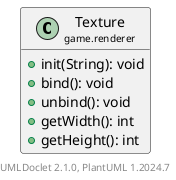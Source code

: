 @startuml
    set namespaceSeparator none
    hide empty fields
    hide empty methods

    class "<size:14>Texture\n<size:10>game.renderer" as game.renderer.Texture [[Texture.html]] {
        +init(String): void
        +bind(): void
        +unbind(): void
        +getWidth(): int
        +getHeight(): int
    }

    center footer UMLDoclet 2.1.0, PlantUML %version()
@enduml
